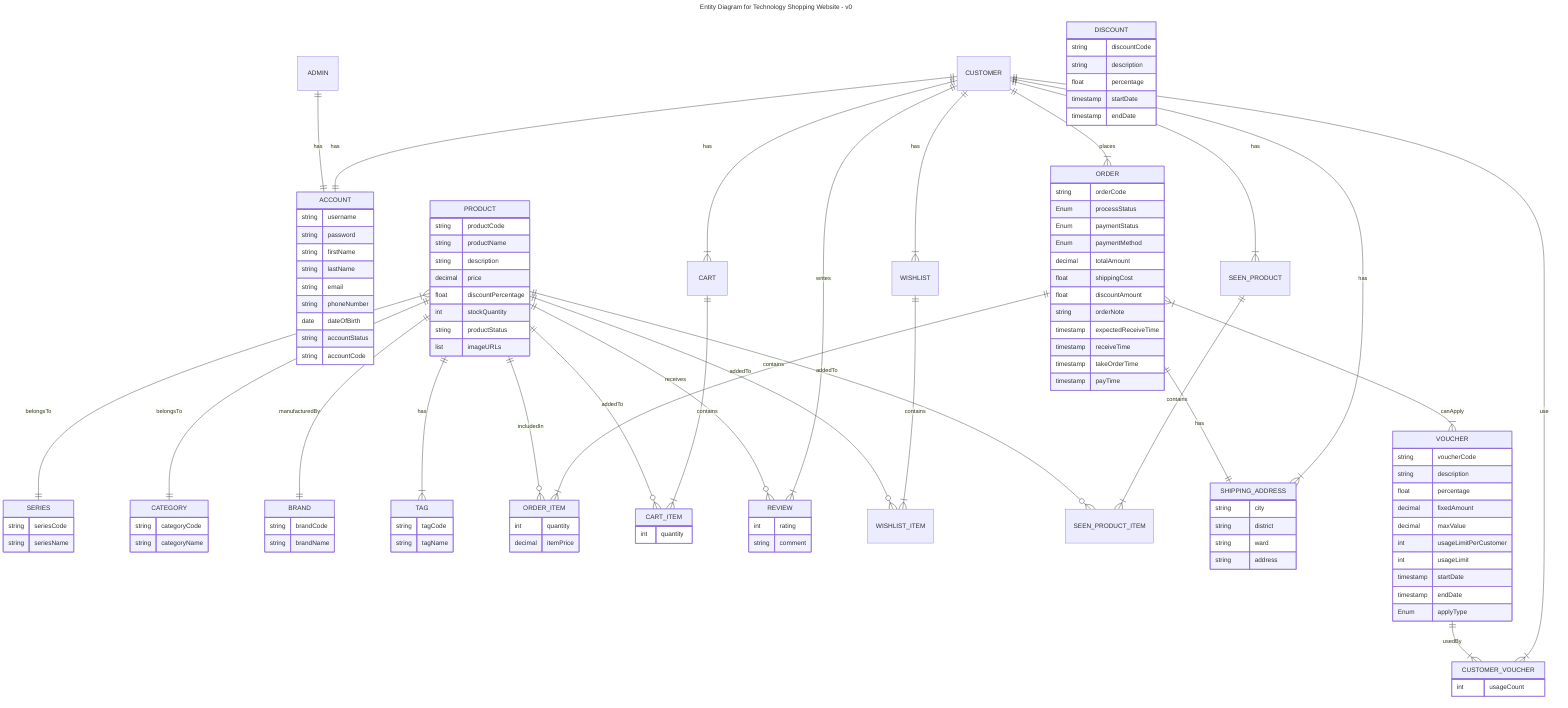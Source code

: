 ---
title: Entity Diagram for Technology Shopping Website - v0
---
erDiagram
    ACCOUNT {
        string username 
        string password
        string firstName
        string lastName
        string email
        string phoneNumber
        date dateOfBirth
        string accountStatus
        string accountCode 
    }

    CUSTOMER ||--|| ACCOUNT : "has"
    ADMIN ||--|| ACCOUNT : "has"

    CUSTOMER {
    }

    ADMIN {
    }

    PRODUCT {
        string productCode 
        string productName
        string description
        decimal price
        float discountPercentage
        int stockQuantity
        string productStatus
        list imageURLs 
    }

    SERIES {
        string seriesCode
        string seriesName
    }

    CATEGORY {
        string categoryCode
        string categoryName
    }

    BRAND {
        string brandCode 
        string brandName
    }

    TAG {
        string tagCode
        string tagName
    }

    ORDER {
        string orderCode 
        Enum processStatus
        Enum paymentStatus
        Enum paymentMethod
        decimal totalAmount
        float shippingCost
        float discountAmount
        string orderNote
        timestamp expectedReceiveTime
        timestamp receiveTime
        timestamp takeOrderTime
        timestamp payTime
    }

    ORDER_ITEM {
        int quantity
        decimal itemPrice 
    }

    CART {
    }

    CART_ITEM {
        int quantity
    }

    REVIEW {
        int rating 
        string comment
    }

    WISHLIST {
    }

    WISHLIST_ITEM {
    }

    SEEN_PRODUCT {
    }

    SEEN_PRODUCT_ITEM {
    }

    SHIPPING_ADDRESS {
        string city
        string district
        string ward
        string address
    }

    DISCOUNT{
        string discountCode
        string description
        float percentage
        timestamp startDate
        timestamp endDate
    }

    VOUCHER {
        string voucherCode
        string description
        float percentage
        decimal fixedAmount
        decimal maxValue
        int usageLimitPerCustomer
        int usageLimit
        timestamp startDate
        timestamp endDate
        Enum applyType
    }

    CUSTOMER_VOUCHER{
        int usageCount
    }

    CUSTOMER ||--|{ WISHLIST : "has"
    WISHLIST ||--|{ WISHLIST_ITEM : "contains"
    
    CUSTOMER ||--|{ CART : "has"
    CART ||--|{ CART_ITEM : "contains"
    
    CUSTOMER ||--|{ SEEN_PRODUCT : "has"
    SEEN_PRODUCT ||--|{ SEEN_PRODUCT_ITEM : "contains"

    CUSTOMER ||--|{ CUSTOMER_VOUCHER : use
    VOUCHER ||--|{ CUSTOMER_VOUCHER : usedBy

    CUSTOMER ||--|{ SHIPPING_ADDRESS : "has"
    CUSTOMER ||--|{ ORDER : "places"
    CUSTOMER ||--|{ REVIEW : "writes"


    ORDER ||--|{ ORDER_ITEM : "contains"
    ORDER ||--|| SHIPPING_ADDRESS : "has"
    ORDER }|--|{ VOUCHER : "canApply"

    PRODUCT ||--o{ CART_ITEM : "addedTo"
    PRODUCT ||--o{ ORDER_ITEM : "includedIn"
    PRODUCT ||--o{ REVIEW : "receives"
    PRODUCT ||--o{ WISHLIST_ITEM : "addedTo"
    PRODUCT ||--o{ SEEN_PRODUCT_ITEM : "addedTo"
    PRODUCT ||--|| CATEGORY : "belongsTo"
    PRODUCT ||--|| BRAND : "manufacturedBy"
    PRODUCT ||--|{ TAG : "has"
    PRODUCT }|--|| SERIES : "belongsTo"